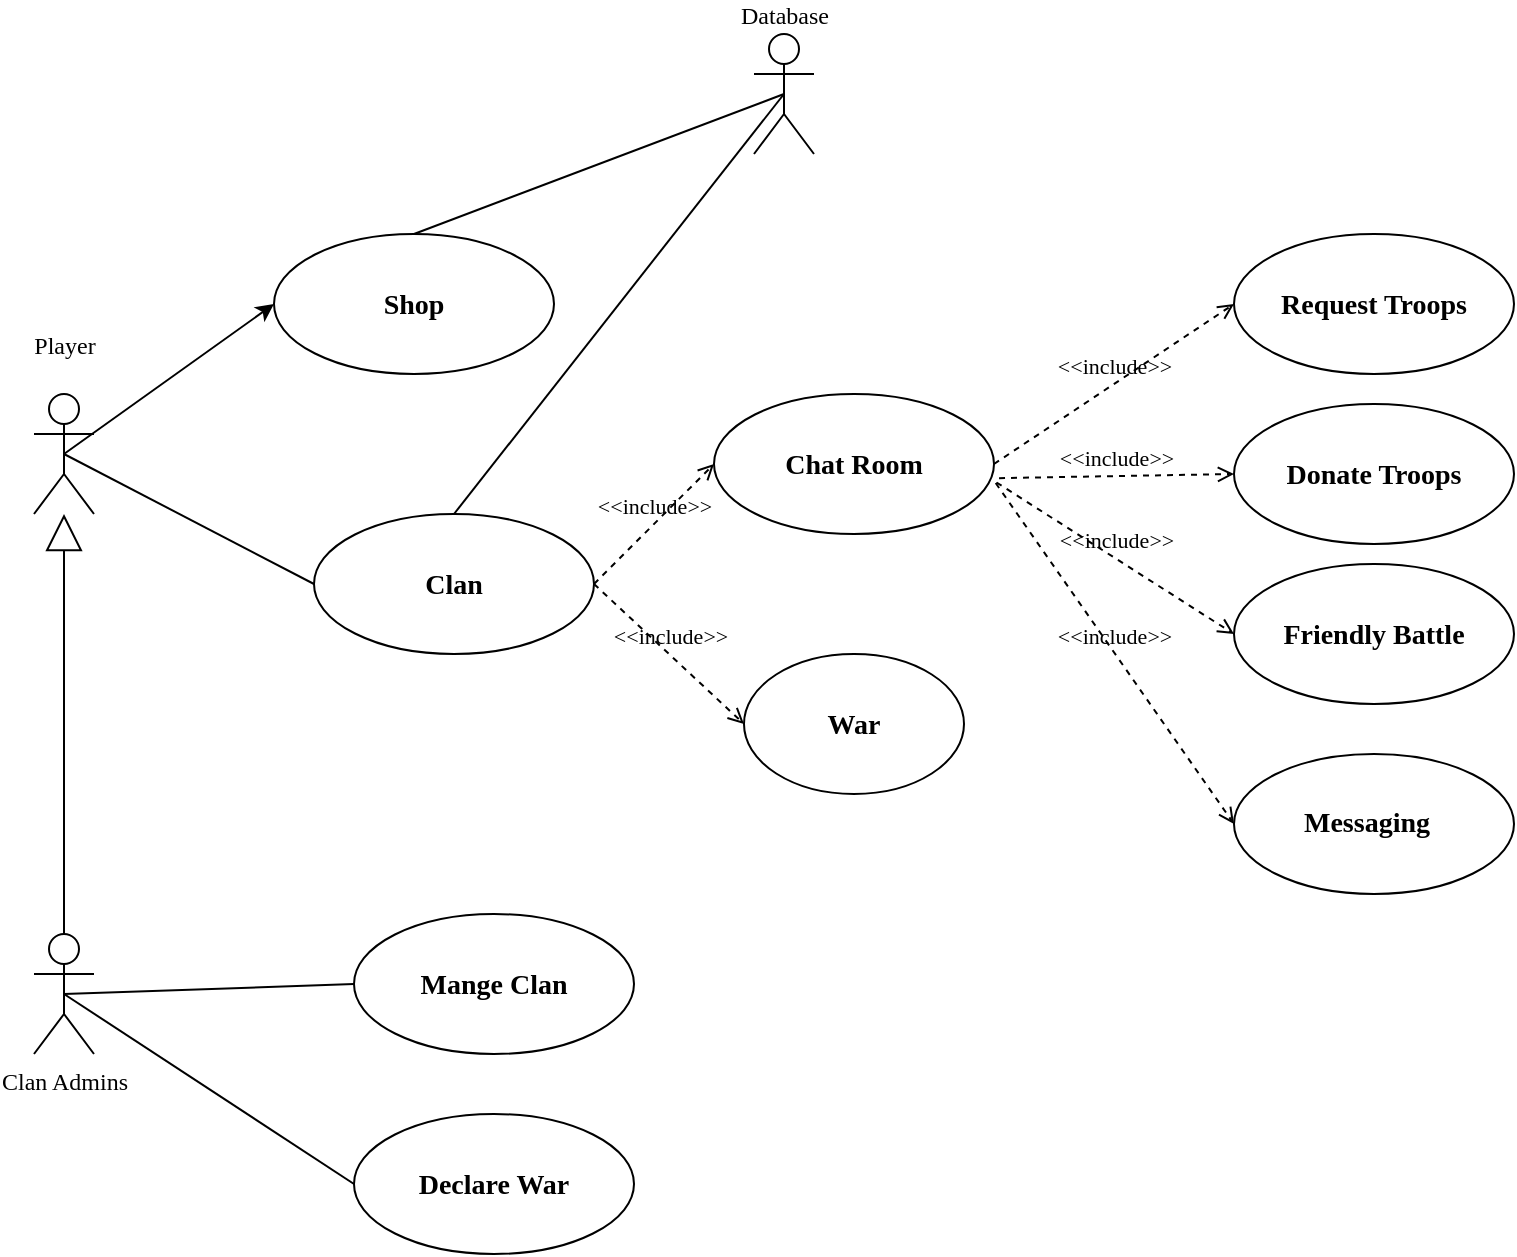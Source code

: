 <mxfile version="24.8.6" pages="4">
  <diagram name="Page-1" id="F_Yvgmzx5CMrhTC82k3f">
    <mxGraphModel dx="1035" dy="1813" grid="1" gridSize="10" guides="1" tooltips="1" connect="1" arrows="1" fold="1" page="1" pageScale="1" pageWidth="850" pageHeight="1100" math="0" shadow="0">
      <root>
        <mxCell id="0" />
        <mxCell id="1" parent="0" />
        <mxCell id="vVilO-bE4qT96696ZVer-2" style="rounded=0;orthogonalLoop=1;jettySize=auto;html=1;exitX=0.5;exitY=0.5;exitDx=0;exitDy=0;exitPerimeter=0;entryX=0;entryY=0.5;entryDx=0;entryDy=0;fontFamily=Verdana;fontColor=#000000;endArrow=none;endFill=0;" parent="1" source="vVilO-bE4qT96696ZVer-4" target="vVilO-bE4qT96696ZVer-11" edge="1">
          <mxGeometry relative="1" as="geometry" />
        </mxCell>
        <mxCell id="vVilO-bE4qT96696ZVer-3" style="rounded=0;orthogonalLoop=1;jettySize=auto;html=1;exitX=0.5;exitY=0.5;exitDx=0;exitDy=0;exitPerimeter=0;entryX=0;entryY=0.5;entryDx=0;entryDy=0;fontColor=#000000;" parent="1" source="vVilO-bE4qT96696ZVer-4" target="vVilO-bE4qT96696ZVer-23" edge="1">
          <mxGeometry relative="1" as="geometry" />
        </mxCell>
        <mxCell id="vVilO-bE4qT96696ZVer-4" value="Player&lt;div&gt;&lt;br&gt;&lt;/div&gt;" style="shape=umlActor;verticalLabelPosition=top;verticalAlign=bottom;html=1;outlineConnect=0;fontFamily=Verdana;fontColor=#000000;align=center;labelPosition=center;" parent="1" vertex="1">
          <mxGeometry x="50" y="-810" width="30" height="60" as="geometry" />
        </mxCell>
        <mxCell id="vVilO-bE4qT96696ZVer-5" style="rounded=0;orthogonalLoop=1;jettySize=auto;html=1;exitX=0.5;exitY=0.5;exitDx=0;exitDy=0;exitPerimeter=0;entryX=0;entryY=0.5;entryDx=0;entryDy=0;endArrow=none;endFill=0;fontColor=#000000;" parent="1" source="vVilO-bE4qT96696ZVer-7" target="vVilO-bE4qT96696ZVer-14" edge="1">
          <mxGeometry relative="1" as="geometry" />
        </mxCell>
        <mxCell id="vVilO-bE4qT96696ZVer-6" style="rounded=0;orthogonalLoop=1;jettySize=auto;html=1;exitX=0.5;exitY=0.5;exitDx=0;exitDy=0;exitPerimeter=0;entryX=0;entryY=0.5;entryDx=0;entryDy=0;endArrow=none;endFill=0;fontColor=#000000;" parent="1" source="vVilO-bE4qT96696ZVer-7" target="vVilO-bE4qT96696ZVer-25" edge="1">
          <mxGeometry relative="1" as="geometry">
            <mxPoint x="160" y="-398.122" as="targetPoint" />
          </mxGeometry>
        </mxCell>
        <mxCell id="vVilO-bE4qT96696ZVer-7" value="Clan Admins&lt;div&gt;&lt;br&gt;&lt;/div&gt;" style="shape=umlActor;verticalLabelPosition=bottom;verticalAlign=top;html=1;outlineConnect=0;fontFamily=Verdana;fontColor=#000000;" parent="1" vertex="1">
          <mxGeometry x="50" y="-540" width="30" height="60" as="geometry" />
        </mxCell>
        <mxCell id="vVilO-bE4qT96696ZVer-8" value="&lt;p style=&quot;margin: 0px 0px 0px 21px; text-indent: -21px; font-style: normal; font-variant: normal; font-stretch: normal; font-size: 14px; line-height: normal; font-size-adjust: none; font-kerning: auto; font-feature-settings: normal; font-optical-sizing: auto; font-variation-settings: normal;&quot;&gt;&lt;b&gt;Request Troops&lt;/b&gt;&lt;/p&gt;" style="ellipse;whiteSpace=wrap;html=1;fontFamily=Verdana;fontColor=#000000;" parent="1" vertex="1">
          <mxGeometry x="650" y="-890" width="140" height="70" as="geometry" />
        </mxCell>
        <mxCell id="vVilO-bE4qT96696ZVer-9" value="&lt;p style=&quot;margin: 0px 0px 0px 21px; text-indent: -21px; font-style: normal; font-variant: normal; font-stretch: normal; font-size: 14px; line-height: normal; font-size-adjust: none; font-kerning: auto; font-feature-settings: normal; font-optical-sizing: auto; font-variation-settings: normal;&quot;&gt;&lt;b&gt;Chat Room&lt;/b&gt;&lt;/p&gt;" style="ellipse;whiteSpace=wrap;html=1;fontFamily=Verdana;fontColor=#000000;" parent="1" vertex="1">
          <mxGeometry x="390" y="-810" width="140" height="70" as="geometry" />
        </mxCell>
        <mxCell id="vVilO-bE4qT96696ZVer-10" value="&lt;p style=&quot;margin: 0px 0px 0px 21px; text-indent: -21px; font-style: normal; font-variant: normal; font-stretch: normal; font-size: 14px; line-height: normal; font-size-adjust: none; font-kerning: auto; font-feature-settings: normal; font-optical-sizing: auto; font-variation-settings: normal;&quot;&gt;&lt;b&gt;Donate Troops&lt;/b&gt;&lt;/p&gt;" style="ellipse;whiteSpace=wrap;html=1;fontFamily=Verdana;fontColor=#000000;" parent="1" vertex="1">
          <mxGeometry x="650" y="-805" width="140" height="70" as="geometry" />
        </mxCell>
        <mxCell id="vVilO-bE4qT96696ZVer-11" value="&lt;p style=&quot;margin: 0px 0px 0px 21px; text-indent: -21px; font-style: normal; font-variant: normal; font-stretch: normal; font-size: 14px; line-height: normal; font-size-adjust: none; font-kerning: auto; font-feature-settings: normal; font-optical-sizing: auto; font-variation-settings: normal;&quot;&gt;&lt;b&gt;Clan&lt;/b&gt;&lt;/p&gt;" style="ellipse;whiteSpace=wrap;html=1;fontFamily=Verdana;fontColor=#000000;" parent="1" vertex="1">
          <mxGeometry x="190" y="-750" width="140" height="70" as="geometry" />
        </mxCell>
        <mxCell id="vVilO-bE4qT96696ZVer-12" value="&amp;lt;&amp;lt;include&amp;gt;&amp;gt;" style="html=1;verticalAlign=bottom;labelBackgroundColor=none;endArrow=open;endFill=0;dashed=1;rounded=0;entryX=0;entryY=0.5;entryDx=0;entryDy=0;exitX=1;exitY=0.5;exitDx=0;exitDy=0;fontFamily=Verdana;fontColor=#000000;" parent="1" source="vVilO-bE4qT96696ZVer-11" target="vVilO-bE4qT96696ZVer-9" edge="1">
          <mxGeometry width="160" relative="1" as="geometry">
            <mxPoint x="390" y="-710" as="sourcePoint" />
            <mxPoint x="550" y="-710" as="targetPoint" />
          </mxGeometry>
        </mxCell>
        <mxCell id="vVilO-bE4qT96696ZVer-13" value="&amp;lt;&amp;lt;include&amp;gt;&amp;gt;" style="html=1;verticalAlign=bottom;labelBackgroundColor=none;endArrow=open;endFill=0;dashed=1;rounded=0;entryX=0;entryY=0.5;entryDx=0;entryDy=0;exitX=1;exitY=0.5;exitDx=0;exitDy=0;fontFamily=Verdana;fontColor=#000000;" parent="1" source="vVilO-bE4qT96696ZVer-9" target="vVilO-bE4qT96696ZVer-8" edge="1">
          <mxGeometry width="160" relative="1" as="geometry">
            <mxPoint x="460" y="-635.5" as="sourcePoint" />
            <mxPoint x="650" y="-850" as="targetPoint" />
          </mxGeometry>
        </mxCell>
        <mxCell id="vVilO-bE4qT96696ZVer-14" value="&lt;p style=&quot;margin: 0px 0px 0px 21px; text-indent: -21px; font-style: normal; font-variant: normal; font-stretch: normal; font-size: 14px; line-height: normal; font-size-adjust: none; font-kerning: auto; font-feature-settings: normal; font-optical-sizing: auto; font-variation-settings: normal;&quot;&gt;&lt;b&gt;Mange Clan&lt;/b&gt;&lt;/p&gt;" style="ellipse;whiteSpace=wrap;html=1;fontFamily=Verdana;fontColor=#000000;" parent="1" vertex="1">
          <mxGeometry x="210" y="-550" width="140" height="70" as="geometry" />
        </mxCell>
        <mxCell id="vVilO-bE4qT96696ZVer-15" value="" style="endArrow=block;endSize=16;endFill=0;html=1;rounded=0;exitX=0.5;exitY=0;exitDx=0;exitDy=0;exitPerimeter=0;fontColor=#000000;" parent="1" source="vVilO-bE4qT96696ZVer-7" target="vVilO-bE4qT96696ZVer-4" edge="1">
          <mxGeometry width="160" relative="1" as="geometry">
            <mxPoint x="70" y="-630" as="sourcePoint" />
            <mxPoint x="210" y="-690" as="targetPoint" />
          </mxGeometry>
        </mxCell>
        <mxCell id="vVilO-bE4qT96696ZVer-16" value="&amp;lt;&amp;lt;include&amp;gt;&amp;gt;" style="html=1;verticalAlign=bottom;labelBackgroundColor=none;endArrow=open;endFill=0;dashed=1;rounded=0;exitX=1.018;exitY=0.601;exitDx=0;exitDy=0;fontFamily=Verdana;fontColor=#000000;exitPerimeter=0;entryX=0;entryY=0.5;entryDx=0;entryDy=0;" parent="1" source="vVilO-bE4qT96696ZVer-9" target="vVilO-bE4qT96696ZVer-10" edge="1">
          <mxGeometry width="160" relative="1" as="geometry">
            <mxPoint x="540" y="-695" as="sourcePoint" />
            <mxPoint x="610" y="-675" as="targetPoint" />
          </mxGeometry>
        </mxCell>
        <mxCell id="vVilO-bE4qT96696ZVer-17" value="&lt;p style=&quot;margin: 0px 0px 0px 21px; text-indent: -21px; font-style: normal; font-variant: normal; font-stretch: normal; font-size: 14px; line-height: normal; font-size-adjust: none; font-kerning: auto; font-feature-settings: normal; font-optical-sizing: auto; font-variation-settings: normal;&quot;&gt;&lt;b&gt;Friendly Battle&lt;/b&gt;&lt;/p&gt;" style="ellipse;whiteSpace=wrap;html=1;fontFamily=Verdana;fontColor=#000000;" parent="1" vertex="1">
          <mxGeometry x="650" y="-725" width="140" height="70" as="geometry" />
        </mxCell>
        <mxCell id="vVilO-bE4qT96696ZVer-18" style="rounded=0;orthogonalLoop=1;jettySize=auto;html=1;exitX=0.5;exitY=0.5;exitDx=0;exitDy=0;exitPerimeter=0;entryX=0.5;entryY=0;entryDx=0;entryDy=0;endArrow=none;endFill=0;fontColor=#000000;" parent="1" source="vVilO-bE4qT96696ZVer-19" target="vVilO-bE4qT96696ZVer-11" edge="1">
          <mxGeometry relative="1" as="geometry" />
        </mxCell>
        <mxCell id="vVilO-bE4qT96696ZVer-19" value="&lt;div&gt;Database&lt;/div&gt;" style="shape=umlActor;verticalLabelPosition=top;verticalAlign=bottom;html=1;outlineConnect=0;fontFamily=Verdana;fontColor=#000000;labelPosition=center;align=center;" parent="1" vertex="1">
          <mxGeometry x="410" y="-990" width="30" height="60" as="geometry" />
        </mxCell>
        <mxCell id="vVilO-bE4qT96696ZVer-20" value="&lt;p style=&quot;margin: 0px 0px 0px 21px; text-indent: -21px; font-variant-numeric: normal; font-variant-east-asian: normal; font-variant-alternates: normal; font-variant-position: normal; font-stretch: normal; line-height: normal; font-size-adjust: none; font-kerning: auto; font-feature-settings: normal; font-optical-sizing: auto; font-variation-settings: normal;&quot;&gt;&lt;span style=&quot;font-size: 14px;&quot;&gt;&lt;b&gt;War&lt;/b&gt;&lt;/span&gt;&lt;/p&gt;" style="ellipse;whiteSpace=wrap;html=1;fontFamily=Verdana;fontColor=#000000;" parent="1" vertex="1">
          <mxGeometry x="405" y="-680" width="110" height="70" as="geometry" />
        </mxCell>
        <mxCell id="vVilO-bE4qT96696ZVer-21" value="&amp;lt;&amp;lt;include&amp;gt;&amp;gt;" style="html=1;verticalAlign=bottom;labelBackgroundColor=none;endArrow=open;endFill=0;dashed=1;rounded=0;exitX=1.009;exitY=0.632;exitDx=0;exitDy=0;fontFamily=Verdana;fontColor=#000000;exitPerimeter=0;entryX=0;entryY=0.5;entryDx=0;entryDy=0;" parent="1" source="vVilO-bE4qT96696ZVer-9" target="vVilO-bE4qT96696ZVer-17" edge="1">
          <mxGeometry width="160" relative="1" as="geometry">
            <mxPoint x="543" y="-758" as="sourcePoint" />
            <mxPoint x="640" y="-790" as="targetPoint" />
          </mxGeometry>
        </mxCell>
        <mxCell id="vVilO-bE4qT96696ZVer-22" value="&amp;lt;&amp;lt;include&amp;gt;&amp;gt;" style="html=1;verticalAlign=bottom;labelBackgroundColor=none;endArrow=open;endFill=0;dashed=1;rounded=0;entryX=0;entryY=0.5;entryDx=0;entryDy=0;fontFamily=Verdana;fontColor=#000000;exitX=1;exitY=0.5;exitDx=0;exitDy=0;" parent="1" source="vVilO-bE4qT96696ZVer-11" target="vVilO-bE4qT96696ZVer-20" edge="1">
          <mxGeometry width="160" relative="1" as="geometry">
            <mxPoint x="320" y="-750" as="sourcePoint" />
            <mxPoint x="410" y="-860" as="targetPoint" />
          </mxGeometry>
        </mxCell>
        <mxCell id="vVilO-bE4qT96696ZVer-23" value="&lt;p style=&quot;margin: 0px 0px 0px 21px; text-indent: -21px; font-style: normal; font-variant: normal; font-stretch: normal; font-size: 14px; line-height: normal; font-size-adjust: none; font-kerning: auto; font-feature-settings: normal; font-optical-sizing: auto; font-variation-settings: normal;&quot;&gt;&lt;b&gt;Shop&lt;/b&gt;&lt;/p&gt;" style="ellipse;whiteSpace=wrap;html=1;fontFamily=Verdana;fontColor=#000000;" parent="1" vertex="1">
          <mxGeometry x="170" y="-890" width="140" height="70" as="geometry" />
        </mxCell>
        <mxCell id="vVilO-bE4qT96696ZVer-24" style="rounded=0;orthogonalLoop=1;jettySize=auto;html=1;exitX=0.5;exitY=0;exitDx=0;exitDy=0;entryX=0.5;entryY=0.5;entryDx=0;entryDy=0;entryPerimeter=0;endArrow=none;endFill=0;fontColor=#000000;" parent="1" source="vVilO-bE4qT96696ZVer-23" target="vVilO-bE4qT96696ZVer-19" edge="1">
          <mxGeometry relative="1" as="geometry" />
        </mxCell>
        <mxCell id="vVilO-bE4qT96696ZVer-25" value="&lt;p style=&quot;margin: 0px 0px 0px 21px; text-indent: -21px; font-style: normal; font-variant: normal; font-stretch: normal; font-size: 14px; line-height: normal; font-size-adjust: none; font-kerning: auto; font-feature-settings: normal; font-optical-sizing: auto; font-variation-settings: normal;&quot;&gt;&lt;b&gt;Declare War&lt;/b&gt;&lt;br&gt;&lt;/p&gt;" style="ellipse;whiteSpace=wrap;html=1;fontFamily=Verdana;fontColor=#000000;" parent="1" vertex="1">
          <mxGeometry x="210" y="-450" width="140" height="70" as="geometry" />
        </mxCell>
        <mxCell id="FmMQbdZj-4qlV9mL22ek-2" value="&lt;div style=&quot;text-indent: -21px;&quot;&gt;&lt;font face=&quot;Verdana&quot;&gt;&lt;span style=&quot;font-size: 14px;&quot;&gt;&lt;b&gt;&amp;nbsp; &amp;nbsp; Messaging&lt;/b&gt;&lt;/span&gt;&lt;/font&gt;&lt;/div&gt;" style="ellipse;whiteSpace=wrap;html=1;align=center;" vertex="1" parent="1">
          <mxGeometry x="650" y="-630" width="140" height="70" as="geometry" />
        </mxCell>
        <mxCell id="FmMQbdZj-4qlV9mL22ek-3" value="&amp;lt;&amp;lt;include&amp;gt;&amp;gt;" style="html=1;verticalAlign=bottom;labelBackgroundColor=none;endArrow=open;endFill=0;dashed=1;rounded=0;exitX=1.006;exitY=0.636;exitDx=0;exitDy=0;fontFamily=Verdana;fontColor=#000000;exitPerimeter=0;entryX=0;entryY=0.5;entryDx=0;entryDy=0;" edge="1" parent="1" source="vVilO-bE4qT96696ZVer-9" target="FmMQbdZj-4qlV9mL22ek-2">
          <mxGeometry width="160" relative="1" as="geometry">
            <mxPoint x="515" y="-720" as="sourcePoint" />
            <mxPoint x="634" y="-644" as="targetPoint" />
          </mxGeometry>
        </mxCell>
      </root>
    </mxGraphModel>
  </diagram>
  <diagram id="yYa8GlQ_lv4jHxftiw7c" name="Page-2">
    <mxGraphModel dx="1242" dy="2005" grid="1" gridSize="10" guides="1" tooltips="1" connect="1" arrows="1" fold="1" page="1" pageScale="1" pageWidth="850" pageHeight="1100" math="0" shadow="0">
      <root>
        <mxCell id="0" />
        <mxCell id="1" parent="0" />
        <mxCell id="TzXtD2yy7uCid46pZ_5L-1" value="Player&lt;div&gt;&lt;br&gt;&lt;/div&gt;" style="shape=umlActor;verticalLabelPosition=top;verticalAlign=bottom;html=1;outlineConnect=0;fontFamily=Verdana;fontColor=#000000;align=center;labelPosition=center;" parent="1" vertex="1">
          <mxGeometry x="50" y="-810" width="30" height="60" as="geometry" />
        </mxCell>
        <mxCell id="TzXtD2yy7uCid46pZ_5L-2" value="Clan Admins&lt;div&gt;&lt;br&gt;&lt;/div&gt;" style="shape=umlActor;verticalLabelPosition=bottom;verticalAlign=top;html=1;outlineConnect=0;fontFamily=Verdana;fontColor=#000000;" parent="1" vertex="1">
          <mxGeometry x="50" y="-540" width="30" height="60" as="geometry" />
        </mxCell>
        <mxCell id="TzXtD2yy7uCid46pZ_5L-3" value="" style="endArrow=block;endSize=16;endFill=0;html=1;rounded=0;exitX=0.5;exitY=0;exitDx=0;exitDy=0;exitPerimeter=0;fontColor=#000000;" parent="1" source="TzXtD2yy7uCid46pZ_5L-2" target="TzXtD2yy7uCid46pZ_5L-1" edge="1">
          <mxGeometry width="160" relative="1" as="geometry">
            <mxPoint x="70" y="-630" as="sourcePoint" />
            <mxPoint x="210" y="-690" as="targetPoint" />
          </mxGeometry>
        </mxCell>
        <mxCell id="b00rRTXLvXat3ZMnPBvv-1" style="rounded=0;orthogonalLoop=1;jettySize=auto;html=1;exitX=0.5;exitY=0.5;exitDx=0;exitDy=0;exitPerimeter=0;entryX=0;entryY=0.5;entryDx=0;entryDy=0;endArrow=none;endFill=0;" parent="1" source="H6w9JN00VTNh25Fgn8am-1" target="Y9TT-bLVbpre5m3tWu_5-3" edge="1">
          <mxGeometry relative="1" as="geometry" />
        </mxCell>
        <mxCell id="7UyZ_y0xGmnawDwJEAwz-2" style="rounded=0;orthogonalLoop=1;jettySize=auto;html=1;exitX=0.5;exitY=0.5;exitDx=0;exitDy=0;exitPerimeter=0;entryX=0;entryY=0.5;entryDx=0;entryDy=0;endArrow=none;endFill=0;" parent="1" source="H6w9JN00VTNh25Fgn8am-1" target="7UyZ_y0xGmnawDwJEAwz-1" edge="1">
          <mxGeometry relative="1" as="geometry" />
        </mxCell>
        <mxCell id="_ATYGtqFEuu8Fpfr5ler-2" style="rounded=0;orthogonalLoop=1;jettySize=auto;html=1;exitX=0;exitY=0.5;exitDx=0;exitDy=0;entryX=0.5;entryY=0.5;entryDx=0;entryDy=0;entryPerimeter=0;" parent="1" source="_ATYGtqFEuu8Fpfr5ler-1" target="H6w9JN00VTNh25Fgn8am-1" edge="1">
          <mxGeometry relative="1" as="geometry" />
        </mxCell>
        <mxCell id="H6w9JN00VTNh25Fgn8am-1" value="Player&lt;div&gt;&lt;br&gt;&lt;/div&gt;" style="shape=umlActor;verticalLabelPosition=top;verticalAlign=bottom;html=1;outlineConnect=0;fontFamily=Verdana;fontColor=#000000;align=center;labelPosition=center;" parent="1" vertex="1">
          <mxGeometry x="50" y="-810" width="30" height="60" as="geometry" />
        </mxCell>
        <mxCell id="H6w9JN00VTNh25Fgn8am-2" style="rounded=0;orthogonalLoop=1;jettySize=auto;html=1;exitX=0.5;exitY=0.5;exitDx=0;exitDy=0;exitPerimeter=0;entryX=0;entryY=0.5;entryDx=0;entryDy=0;endArrow=none;endFill=0;fontColor=#000000;" parent="1" source="H6w9JN00VTNh25Fgn8am-4" target="H6w9JN00VTNh25Fgn8am-5" edge="1">
          <mxGeometry relative="1" as="geometry" />
        </mxCell>
        <mxCell id="dxEj6MFzLTTPyFU8vBda-1" style="edgeStyle=none;curved=1;rounded=0;orthogonalLoop=1;jettySize=auto;html=1;exitX=0.5;exitY=0.5;exitDx=0;exitDy=0;exitPerimeter=0;entryX=0;entryY=0.5;entryDx=0;entryDy=0;fontSize=12;startSize=8;endSize=8;" edge="1" parent="1" source="H6w9JN00VTNh25Fgn8am-4" target="_ATYGtqFEuu8Fpfr5ler-1">
          <mxGeometry relative="1" as="geometry" />
        </mxCell>
        <mxCell id="H6w9JN00VTNh25Fgn8am-4" value="Clan Admins&lt;div&gt;&lt;br&gt;&lt;/div&gt;" style="shape=umlActor;verticalLabelPosition=bottom;verticalAlign=top;html=1;outlineConnect=0;fontFamily=Verdana;fontColor=#000000;" parent="1" vertex="1">
          <mxGeometry x="50" y="-540" width="30" height="60" as="geometry" />
        </mxCell>
        <mxCell id="H6w9JN00VTNh25Fgn8am-5" value="&lt;p style=&quot;margin: 0px 0px 0px 21px; text-indent: -21px; font-style: normal; font-variant: normal; font-stretch: normal; font-size: 14px; line-height: normal; font-size-adjust: none; font-kerning: auto; font-feature-settings: normal; font-optical-sizing: auto; font-variation-settings: normal;&quot;&gt;&lt;b&gt;Mange Clan&lt;/b&gt;&lt;/p&gt;&lt;p style=&quot;margin: 0px 0px 0px 21px; text-indent: -21px; font-style: normal; font-variant: normal; font-stretch: normal; font-size: 14px; line-height: normal; font-size-adjust: none; font-kerning: auto; font-feature-settings: normal; font-optical-sizing: auto; font-variation-settings: normal;&quot;&gt;&lt;b&gt;----------------&lt;/b&gt;&lt;/p&gt;&lt;p style=&quot;margin: 0px 0px 0px 21px; text-indent: -21px; font-style: normal; font-variant: normal; font-stretch: normal; font-size: 14px; line-height: normal; font-size-adjust: none; font-kerning: auto; font-feature-settings: normal; font-optical-sizing: auto; font-variation-settings: normal;&quot;&gt;&lt;b&gt;&lt;br&gt;&lt;/b&gt;&lt;/p&gt;" style="ellipse;whiteSpace=wrap;html=1;fontFamily=Verdana;fontColor=#000000;" parent="1" vertex="1">
          <mxGeometry x="170" y="-500" width="140" height="110" as="geometry" />
        </mxCell>
        <mxCell id="H6w9JN00VTNh25Fgn8am-6" value="" style="endArrow=block;endSize=16;endFill=0;html=1;rounded=0;exitX=0.5;exitY=0;exitDx=0;exitDy=0;exitPerimeter=0;fontColor=#000000;" parent="1" source="H6w9JN00VTNh25Fgn8am-4" target="H6w9JN00VTNh25Fgn8am-1" edge="1">
          <mxGeometry width="160" relative="1" as="geometry">
            <mxPoint x="70" y="-630" as="sourcePoint" />
            <mxPoint x="210" y="-690" as="targetPoint" />
          </mxGeometry>
        </mxCell>
        <mxCell id="Y9TT-bLVbpre5m3tWu_5-2" value="&lt;div&gt;Database&lt;/div&gt;" style="shape=umlActor;verticalLabelPosition=top;verticalAlign=bottom;html=1;outlineConnect=0;fontFamily=Verdana;fontColor=#000000;labelPosition=center;align=center;" parent="1" vertex="1">
          <mxGeometry x="660" y="-860" width="30" height="60" as="geometry" />
        </mxCell>
        <mxCell id="Y9TT-bLVbpre5m3tWu_5-3" value="&lt;p style=&quot;margin: 0px 0px 0px 21px; text-indent: -21px; font-style: normal; font-variant: normal; font-stretch: normal; font-size: 14px; line-height: normal; font-size-adjust: none; font-kerning: auto; font-feature-settings: normal; font-optical-sizing: auto; font-variation-settings: normal;&quot;&gt;&lt;b&gt;Shop&lt;/b&gt;&lt;/p&gt;" style="ellipse;whiteSpace=wrap;html=1;fontFamily=Verdana;fontColor=#000000;" parent="1" vertex="1">
          <mxGeometry x="170" y="-950" width="140" height="70" as="geometry" />
        </mxCell>
        <mxCell id="Y9TT-bLVbpre5m3tWu_5-4" style="rounded=0;orthogonalLoop=1;jettySize=auto;html=1;exitX=1;exitY=0.5;exitDx=0;exitDy=0;entryX=0.5;entryY=0.5;entryDx=0;entryDy=0;entryPerimeter=0;endArrow=none;endFill=0;fontColor=#000000;" parent="1" source="Y9TT-bLVbpre5m3tWu_5-3" target="Y9TT-bLVbpre5m3tWu_5-2" edge="1">
          <mxGeometry relative="1" as="geometry" />
        </mxCell>
        <mxCell id="UunZmqjJ6yBRfW_tSE8K-1" style="rounded=0;orthogonalLoop=1;jettySize=auto;html=1;exitX=0.5;exitY=0.5;exitDx=0;exitDy=0;exitPerimeter=0;entryX=0;entryY=0.5;entryDx=0;entryDy=0;fontFamily=Verdana;fontColor=#000000;endArrow=none;endFill=0;" parent="1" target="UunZmqjJ6yBRfW_tSE8K-2" edge="1">
          <mxGeometry relative="1" as="geometry">
            <mxPoint x="65" y="-780" as="sourcePoint" />
          </mxGeometry>
        </mxCell>
        <mxCell id="UunZmqjJ6yBRfW_tSE8K-2" value="&lt;div style=&quot;text-indent: -21px;&quot;&gt;&lt;span style=&quot;font-size: 14px;&quot;&gt;&lt;b&gt;&amp;nbsp; &amp;nbsp; &amp;nbsp; Join Clan&lt;/b&gt;&lt;/span&gt;&lt;/div&gt;" style="ellipse;whiteSpace=wrap;html=1;fontFamily=Verdana;fontColor=#000000;" parent="1" vertex="1">
          <mxGeometry x="170" y="-850" width="140" height="70" as="geometry" />
        </mxCell>
        <mxCell id="7UyZ_y0xGmnawDwJEAwz-1" value="&lt;p style=&quot;margin: 0px 0px 0px 21px; text-indent: -21px; font-style: normal; font-variant: normal; font-stretch: normal; font-size: 14px; line-height: normal; font-size-adjust: none; font-kerning: auto; font-feature-settings: normal; font-optical-sizing: auto; font-variation-settings: normal;&quot;&gt;&lt;b&gt;Chatting&lt;/b&gt;&lt;/p&gt;&lt;p style=&quot;margin: 0px 0px 0px 21px; text-indent: -21px; font-style: normal; font-variant: normal; font-stretch: normal; font-size: 14px; line-height: normal; font-size-adjust: none; font-kerning: auto; font-feature-settings: normal; font-optical-sizing: auto; font-variation-settings: normal;&quot;&gt;&lt;b&gt;-------------&lt;/b&gt;&lt;/p&gt;&lt;p style=&quot;margin: 0px 0px 0px 21px; text-indent: -21px; font-style: normal; font-variant-ligatures: normal; font-variant-caps: normal; font-variant-alternates: normal; font-variant-numeric: normal; font-variant-east-asian: normal; font-variant-position: normal; font-variant-emoji: normal; font-stretch: normal; line-height: normal; font-size-adjust: none; font-kerning: auto; font-feature-settings: normal; font-optical-sizing: auto; font-variation-settings: normal; font-size: 10px;&quot;&gt;&lt;b&gt;Messaging&lt;/b&gt;&lt;/p&gt;&lt;p style=&quot;margin: 0px 0px 0px 21px; text-indent: -21px; font-style: normal; font-variant-ligatures: normal; font-variant-caps: normal; font-variant-alternates: normal; font-variant-numeric: normal; font-variant-east-asian: normal; font-variant-position: normal; font-variant-emoji: normal; font-stretch: normal; line-height: normal; font-size-adjust: none; font-kerning: auto; font-feature-settings: normal; font-optical-sizing: auto; font-variation-settings: normal; font-size: 10px;&quot;&gt;&lt;b&gt;Request / Donate&lt;/b&gt;&lt;/p&gt;&lt;p style=&quot;margin: 0px 0px 0px 21px; text-indent: -21px; font-variant-ligatures: normal; font-variant-alternates: normal; font-variant-numeric: normal; font-variant-east-asian: normal; font-variant-position: normal; font-stretch: normal; line-height: normal; font-size-adjust: none; font-kerning: auto; font-feature-settings: normal; font-optical-sizing: auto; font-variation-settings: normal;&quot;&gt;&lt;b style=&quot;font-size: 10px; font-style: normal; font-variant-caps: normal;&quot;&gt;Friendly&amp;nbsp;&lt;/b&gt;&lt;font size=&quot;1&quot;&gt;&lt;b&gt;battle&lt;/b&gt;&lt;/font&gt;&lt;/p&gt;" style="ellipse;whiteSpace=wrap;html=1;fontFamily=Verdana;fontColor=#000000;" parent="1" vertex="1">
          <mxGeometry x="170" y="-760" width="140" height="110" as="geometry" />
        </mxCell>
        <mxCell id="_ATYGtqFEuu8Fpfr5ler-1" value="&lt;p style=&quot;margin: 0px 0px 0px 21px; text-indent: -21px; font-variant-numeric: normal; font-variant-east-asian: normal; font-variant-alternates: normal; font-variant-position: normal; font-stretch: normal; line-height: normal; font-size-adjust: none; font-kerning: auto; font-feature-settings: normal; font-optical-sizing: auto; font-variation-settings: normal;&quot;&gt;&lt;span style=&quot;font-size: 14px;&quot;&gt;&lt;b&gt;&amp;nbsp;War&lt;/b&gt;&lt;/span&gt;&lt;/p&gt;&lt;p style=&quot;margin: 0px 0px 0px 21px; text-indent: -21px; font-variant-numeric: normal; font-variant-east-asian: normal; font-variant-alternates: normal; font-variant-position: normal; font-stretch: normal; line-height: normal; font-size-adjust: none; font-kerning: auto; font-feature-settings: normal; font-optical-sizing: auto; font-variation-settings: normal;&quot;&gt;&lt;span style=&quot;font-size: 14px;&quot;&gt;&lt;b&gt;-------------&lt;/b&gt;&lt;/span&gt;&lt;/p&gt;&lt;p style=&quot;margin: 0px 0px 0px 21px; text-indent: -21px; font-variant-numeric: normal; font-variant-east-asian: normal; font-variant-alternates: normal; font-variant-position: normal; font-stretch: normal; line-height: normal; font-size-adjust: none; font-kerning: auto; font-feature-settings: normal; font-optical-sizing: auto; font-variation-settings: normal; font-size: 10px;&quot;&gt;start , attending,&lt;/p&gt;&lt;p style=&quot;margin: 0px 0px 0px 21px; text-indent: -21px; font-variant-numeric: normal; font-variant-east-asian: normal; font-variant-alternates: normal; font-variant-position: normal; font-stretch: normal; line-height: normal; font-size-adjust: none; font-kerning: auto; font-feature-settings: normal; font-optical-sizing: auto; font-variation-settings: normal; font-size: 10px;&quot;&gt;ending&lt;/p&gt;" style="ellipse;whiteSpace=wrap;html=1;fontFamily=Verdana;fontColor=#000000;" parent="1" vertex="1">
          <mxGeometry x="185" y="-630" width="110" height="100" as="geometry" />
        </mxCell>
        <mxCell id="GVBWUSe9KcjTtZp_Sv3P-2" style="rounded=0;orthogonalLoop=1;jettySize=auto;html=1;exitX=1;exitY=0.5;exitDx=0;exitDy=0;entryX=0.5;entryY=0.5;entryDx=0;entryDy=0;entryPerimeter=0;endArrow=none;endFill=0;" parent="1" source="UunZmqjJ6yBRfW_tSE8K-2" target="Y9TT-bLVbpre5m3tWu_5-2" edge="1">
          <mxGeometry relative="1" as="geometry" />
        </mxCell>
        <mxCell id="GVBWUSe9KcjTtZp_Sv3P-3" style="rounded=0;orthogonalLoop=1;jettySize=auto;html=1;exitX=1;exitY=0.5;exitDx=0;exitDy=0;entryX=0.5;entryY=0.5;entryDx=0;entryDy=0;entryPerimeter=0;endArrow=none;endFill=0;" parent="1" source="7UyZ_y0xGmnawDwJEAwz-1" target="Y9TT-bLVbpre5m3tWu_5-2" edge="1">
          <mxGeometry relative="1" as="geometry" />
        </mxCell>
        <mxCell id="GVBWUSe9KcjTtZp_Sv3P-4" style="rounded=0;orthogonalLoop=1;jettySize=auto;html=1;exitX=1;exitY=0.5;exitDx=0;exitDy=0;entryX=0.5;entryY=0.5;entryDx=0;entryDy=0;entryPerimeter=0;endArrow=none;endFill=0;" parent="1" source="_ATYGtqFEuu8Fpfr5ler-1" target="Y9TT-bLVbpre5m3tWu_5-2" edge="1">
          <mxGeometry relative="1" as="geometry" />
        </mxCell>
        <mxCell id="GVBWUSe9KcjTtZp_Sv3P-6" style="rounded=0;orthogonalLoop=1;jettySize=auto;html=1;exitX=1;exitY=0.5;exitDx=0;exitDy=0;entryX=0.5;entryY=0.5;entryDx=0;entryDy=0;entryPerimeter=0;endArrow=none;endFill=0;" parent="1" source="H6w9JN00VTNh25Fgn8am-5" target="Y9TT-bLVbpre5m3tWu_5-2" edge="1">
          <mxGeometry relative="1" as="geometry" />
        </mxCell>
      </root>
    </mxGraphModel>
  </diagram>
  <diagram id="6LSb2bSltY3nTUONb6Cj" name="Page-3">
    <mxGraphModel dx="1480" dy="1187" grid="0" gridSize="10" guides="1" tooltips="1" connect="1" arrows="1" fold="1" page="0" pageScale="1" pageWidth="850" pageHeight="1100" math="0" shadow="0">
      <root>
        <mxCell id="0" />
        <mxCell id="1" parent="0" />
        <mxCell id="flUz1PLu1tL51Thov7q1-26" style="edgeStyle=none;curved=1;rounded=0;orthogonalLoop=1;jettySize=auto;html=1;exitX=0.5;exitY=0.5;exitDx=0;exitDy=0;exitPerimeter=0;entryX=0;entryY=0.5;entryDx=0;entryDy=0;fontSize=12;startSize=8;endSize=8;endArrow=none;endFill=0;" edge="1" parent="1" source="nhDJHWhZvZIBSGXb-P9E-1" target="flUz1PLu1tL51Thov7q1-24">
          <mxGeometry relative="1" as="geometry" />
        </mxCell>
        <mxCell id="nhDJHWhZvZIBSGXb-P9E-1" value="کاربر" style="shape=umlActor;verticalLabelPosition=bottom;verticalAlign=top;html=1;" vertex="1" parent="1">
          <mxGeometry x="-175" y="126" width="30" height="60" as="geometry" />
        </mxCell>
        <mxCell id="Hzylit8MtmqjoGNfvD7V-4" value="&lt;div&gt;&lt;span style=&quot;font-size: 14px;&quot;&gt;خرید کردن&lt;/span&gt;&lt;br&gt;&lt;/div&gt;&lt;div style=&quot;font-size: 10px;&quot;&gt;&lt;span style=&quot;&quot;&gt;----------------------------&lt;/span&gt;&lt;/div&gt;&lt;div&gt;&lt;font style=&quot;font-size: 12px;&quot;&gt;خرید کردن منابع ، ساختمان ها&lt;/font&gt;&amp;nbsp;و اشتراک&lt;/div&gt;&lt;div style=&quot;&quot;&gt;خرید دلاری&lt;/div&gt;" style="ellipse;whiteSpace=wrap;html=1;" vertex="1" parent="1">
          <mxGeometry x="145" y="-153" width="200" height="104" as="geometry" />
        </mxCell>
        <mxCell id="RfH9sc_HeRx0CsQY-vBq-10" style="edgeStyle=none;curved=1;rounded=0;orthogonalLoop=1;jettySize=auto;html=1;exitX=0;exitY=0.5;exitDx=0;exitDy=0;fontSize=12;entryX=0.5;entryY=0.5;entryDx=0;entryDy=0;entryPerimeter=0;endArrow=none;endFill=0;" edge="1" parent="1" source="RfH9sc_HeRx0CsQY-vBq-2" target="nhDJHWhZvZIBSGXb-P9E-1">
          <mxGeometry relative="1" as="geometry">
            <mxPoint x="98.826" y="12.13" as="targetPoint" />
          </mxGeometry>
        </mxCell>
        <mxCell id="RfH9sc_HeRx0CsQY-vBq-2" value="&lt;div&gt;&lt;span style=&quot;font-size: 14px;&quot;&gt;چت کردن&lt;/span&gt;&lt;br&gt;&lt;/div&gt;&lt;div style=&quot;font-size: 10px;&quot;&gt;&lt;span style=&quot;&quot;&gt;------------------------------&lt;/span&gt;&lt;/div&gt;&lt;div style=&quot;&quot;&gt;پیام گزاشتن / درخواست نیرو&lt;/div&gt;&lt;div style=&quot;&quot;&gt;اهدا کردن نیرو /&amp;nbsp;&lt;/div&gt;&lt;div style=&quot;&quot;&gt;به اشتراک گذاشتن حمله یا دفاع /&lt;/div&gt;&lt;div style=&quot;&quot;&gt;&lt;br&gt;&lt;/div&gt;" style="ellipse;whiteSpace=wrap;html=1;" vertex="1" parent="1">
          <mxGeometry x="145" y="9" width="200" height="110" as="geometry" />
        </mxCell>
        <mxCell id="RfH9sc_HeRx0CsQY-vBq-9" value="دیتابیس" style="shape=umlActor;verticalLabelPosition=bottom;verticalAlign=top;html=1;" vertex="1" parent="1">
          <mxGeometry x="619" y="126" width="30" height="60" as="geometry" />
        </mxCell>
        <mxCell id="RfH9sc_HeRx0CsQY-vBq-11" style="edgeStyle=none;curved=1;rounded=0;orthogonalLoop=1;jettySize=auto;html=1;exitX=0;exitY=0.5;exitDx=0;exitDy=0;entryX=0.5;entryY=0.5;entryDx=0;entryDy=0;entryPerimeter=0;fontSize=12;startSize=8;endSize=8;endArrow=none;endFill=0;" edge="1" parent="1" source="Hzylit8MtmqjoGNfvD7V-4" target="nhDJHWhZvZIBSGXb-P9E-1">
          <mxGeometry relative="1" as="geometry" />
        </mxCell>
        <mxCell id="flUz1PLu1tL51Thov7q1-1" value="&lt;font style=&quot;font-size: 14px;&quot;&gt;clan مدیریت&lt;/font&gt;&lt;div style=&quot;font-size: 10px;&quot;&gt;&lt;font style=&quot;font-size: 10px;&quot;&gt;--------------------------------&lt;/font&gt;&lt;/div&gt;&lt;div style=&quot;&quot;&gt;عضو شدن / بیرون رفتن / ارتقا دادن&lt;/div&gt;&lt;div style=&quot;&quot;&gt;بیرون انداختن /عوض کردن تنظیمات&lt;/div&gt;&lt;div style=&quot;&quot;&gt;مشاهده وضعيت / پذیرفتن عضو&lt;/div&gt;&lt;div style=&quot;&quot;&gt;/ ساختن&amp;nbsp;&lt;/div&gt;" style="ellipse;whiteSpace=wrap;html=1;" vertex="1" parent="1">
          <mxGeometry x="145" y="339" width="200" height="140" as="geometry" />
        </mxCell>
        <mxCell id="flUz1PLu1tL51Thov7q1-2" style="edgeStyle=none;curved=1;rounded=0;orthogonalLoop=1;jettySize=auto;html=1;exitX=0;exitY=0.5;exitDx=0;exitDy=0;entryX=0.5;entryY=0.5;entryDx=0;entryDy=0;entryPerimeter=0;fontSize=12;startSize=8;endSize=8;endArrow=none;endFill=0;" edge="1" parent="1" source="flUz1PLu1tL51Thov7q1-1" target="nhDJHWhZvZIBSGXb-P9E-1">
          <mxGeometry relative="1" as="geometry" />
        </mxCell>
        <mxCell id="flUz1PLu1tL51Thov7q1-6" style="edgeStyle=none;curved=1;rounded=0;orthogonalLoop=1;jettySize=auto;html=1;exitX=1;exitY=0.5;exitDx=0;exitDy=0;entryX=0.5;entryY=0.5;entryDx=0;entryDy=0;entryPerimeter=0;fontSize=12;startSize=8;endSize=8;endArrow=none;endFill=0;" edge="1" parent="1" source="RfH9sc_HeRx0CsQY-vBq-2" target="RfH9sc_HeRx0CsQY-vBq-9">
          <mxGeometry relative="1" as="geometry" />
        </mxCell>
        <mxCell id="flUz1PLu1tL51Thov7q1-7" style="edgeStyle=none;curved=1;rounded=0;orthogonalLoop=1;jettySize=auto;html=1;exitX=1;exitY=0.5;exitDx=0;exitDy=0;entryX=0.5;entryY=0.5;entryDx=0;entryDy=0;entryPerimeter=0;fontSize=12;startSize=8;endSize=8;endArrow=none;endFill=0;" edge="1" parent="1" source="Hzylit8MtmqjoGNfvD7V-4" target="RfH9sc_HeRx0CsQY-vBq-9">
          <mxGeometry relative="1" as="geometry" />
        </mxCell>
        <mxCell id="flUz1PLu1tL51Thov7q1-9" style="edgeStyle=none;curved=1;rounded=0;orthogonalLoop=1;jettySize=auto;html=1;exitX=1;exitY=0.5;exitDx=0;exitDy=0;entryX=0.5;entryY=0.5;entryDx=0;entryDy=0;entryPerimeter=0;fontSize=12;startSize=8;endSize=8;endArrow=none;endFill=0;" edge="1" parent="1" source="flUz1PLu1tL51Thov7q1-1" target="RfH9sc_HeRx0CsQY-vBq-9">
          <mxGeometry relative="1" as="geometry" />
        </mxCell>
        <mxCell id="flUz1PLu1tL51Thov7q1-10" value="درگاه بانکی" style="shape=umlActor;verticalLabelPosition=bottom;verticalAlign=top;html=1;" vertex="1" parent="1">
          <mxGeometry x="597" y="-131" width="30" height="60" as="geometry" />
        </mxCell>
        <mxCell id="flUz1PLu1tL51Thov7q1-11" style="edgeStyle=none;curved=1;rounded=0;orthogonalLoop=1;jettySize=auto;html=1;exitX=1;exitY=0.5;exitDx=0;exitDy=0;entryX=0.5;entryY=0.5;entryDx=0;entryDy=0;entryPerimeter=0;fontSize=12;startSize=8;endSize=8;endArrow=none;endFill=0;" edge="1" parent="1" source="Hzylit8MtmqjoGNfvD7V-4" target="flUz1PLu1tL51Thov7q1-10">
          <mxGeometry relative="1" as="geometry" />
        </mxCell>
        <mxCell id="flUz1PLu1tL51Thov7q1-24" value="&lt;font style=&quot;font-size: 14px;&quot;&gt;جنگ گروهی&lt;/font&gt;&lt;div style=&quot;font-size: 10px;&quot;&gt;------------------------------------&lt;/div&gt;&lt;div&gt;&lt;font style=&quot;font-size: 12px;&quot;&gt;/شروع کردن جنگ گروهی&lt;/font&gt;&lt;/div&gt;&lt;div&gt;&lt;font style=&quot;font-size: 12px;&quot;&gt;/شرکت در جنگ گروهی&lt;/font&gt;&lt;/div&gt;&lt;div&gt;&lt;font style=&quot;font-size: 12px;&quot;&gt;/مشاهده جنگ گروهی&lt;/font&gt;&lt;/div&gt;&lt;div&gt;&lt;font style=&quot;font-size: 12px;&quot;&gt;محاسبه نتیجه&lt;/font&gt;&lt;/div&gt;" style="ellipse;whiteSpace=wrap;html=1;" vertex="1" parent="1">
          <mxGeometry x="145" y="166" width="200" height="105" as="geometry" />
        </mxCell>
        <mxCell id="flUz1PLu1tL51Thov7q1-27" style="edgeStyle=none;curved=1;rounded=0;orthogonalLoop=1;jettySize=auto;html=1;exitX=1;exitY=0.5;exitDx=0;exitDy=0;entryX=0.5;entryY=0.5;entryDx=0;entryDy=0;entryPerimeter=0;fontSize=12;startSize=8;endSize=8;endArrow=none;endFill=0;" edge="1" parent="1" source="flUz1PLu1tL51Thov7q1-24" target="RfH9sc_HeRx0CsQY-vBq-9">
          <mxGeometry relative="1" as="geometry" />
        </mxCell>
        <mxCell id="flUz1PLu1tL51Thov7q1-28" value="تایمر&lt;div&gt;&lt;br&gt;&lt;/div&gt;" style="shape=umlActor;verticalLabelPosition=bottom;verticalAlign=top;html=1;" vertex="1" parent="1">
          <mxGeometry x="619" y="310" width="30" height="60" as="geometry" />
        </mxCell>
        <mxCell id="flUz1PLu1tL51Thov7q1-32" style="edgeStyle=none;curved=1;rounded=0;orthogonalLoop=1;jettySize=auto;html=1;exitX=1;exitY=0.5;exitDx=0;exitDy=0;entryX=0.5;entryY=0.5;entryDx=0;entryDy=0;entryPerimeter=0;fontSize=12;startSize=8;endSize=8;endArrow=none;endFill=0;" edge="1" parent="1" source="flUz1PLu1tL51Thov7q1-24" target="flUz1PLu1tL51Thov7q1-28">
          <mxGeometry relative="1" as="geometry" />
        </mxCell>
      </root>
    </mxGraphModel>
  </diagram>
  <diagram id="P7tXlXwVU7sVLnKO-C5T" name="Page-4">
    <mxGraphModel dx="2507" dy="1353" grid="0" gridSize="10" guides="1" tooltips="1" connect="1" arrows="1" fold="1" page="0" pageScale="1" pageWidth="850" pageHeight="1100" math="0" shadow="0">
      <root>
        <mxCell id="0" />
        <mxCell id="1" parent="0" />
        <mxCell id="JlS-tcVNOVCzt9gDtFWv-38" style="edgeStyle=none;curved=1;rounded=0;orthogonalLoop=1;jettySize=auto;html=1;exitX=1;exitY=0.5;exitDx=0;exitDy=0;entryX=0;entryY=0.5;entryDx=0;entryDy=0;fontSize=12;startSize=8;endSize=8;" edge="1" parent="1" source="JlS-tcVNOVCzt9gDtFWv-1" target="JlS-tcVNOVCzt9gDtFWv-8">
          <mxGeometry relative="1" as="geometry" />
        </mxCell>
        <mxCell id="JlS-tcVNOVCzt9gDtFWv-1" value="گرفتن اطلاعات کلن&amp;nbsp;&lt;div&gt;توسط سیستم&lt;/div&gt;" style="rounded=1;whiteSpace=wrap;html=1;" vertex="1" parent="1">
          <mxGeometry x="-529" y="-108" width="120" height="60" as="geometry" />
        </mxCell>
        <mxCell id="JlS-tcVNOVCzt9gDtFWv-12" style="edgeStyle=none;curved=1;rounded=0;orthogonalLoop=1;jettySize=auto;html=1;exitX=0.5;exitY=1;exitDx=0;exitDy=0;fontSize=12;startSize=8;endSize=8;" edge="1" parent="1" source="JlS-tcVNOVCzt9gDtFWv-2">
          <mxGeometry relative="1" as="geometry">
            <mxPoint x="75" y="58" as="targetPoint" />
          </mxGeometry>
        </mxCell>
        <mxCell id="JlS-tcVNOVCzt9gDtFWv-13" value="[ندارد]" style="edgeLabel;html=1;align=center;verticalAlign=middle;resizable=0;points=[];fontSize=12;" vertex="1" connectable="0" parent="JlS-tcVNOVCzt9gDtFWv-12">
          <mxGeometry x="-0.031" y="1" relative="1" as="geometry">
            <mxPoint x="-1" as="offset" />
          </mxGeometry>
        </mxCell>
        <mxCell id="JlS-tcVNOVCzt9gDtFWv-14" style="edgeStyle=none;curved=1;rounded=0;orthogonalLoop=1;jettySize=auto;html=1;exitX=1;exitY=0.5;exitDx=0;exitDy=0;fontSize=12;startSize=8;endSize=8;entryX=0;entryY=0.5;entryDx=0;entryDy=0;" edge="1" parent="1" source="JlS-tcVNOVCzt9gDtFWv-2" target="JlS-tcVNOVCzt9gDtFWv-6">
          <mxGeometry relative="1" as="geometry">
            <mxPoint x="183" y="57" as="targetPoint" />
          </mxGeometry>
        </mxCell>
        <mxCell id="JlS-tcVNOVCzt9gDtFWv-17" value="[دارد]" style="edgeLabel;html=1;align=center;verticalAlign=middle;resizable=0;points=[];fontSize=12;" vertex="1" connectable="0" parent="JlS-tcVNOVCzt9gDtFWv-14">
          <mxGeometry x="-0.11" y="-3" relative="1" as="geometry">
            <mxPoint as="offset" />
          </mxGeometry>
        </mxCell>
        <mxCell id="JlS-tcVNOVCzt9gDtFWv-2" value="کاربر قصد&amp;nbsp;&lt;div&gt;خروج&lt;/div&gt;" style="rhombus;whiteSpace=wrap;html=1;" vertex="1" parent="1">
          <mxGeometry x="35" y="-118" width="80" height="80" as="geometry" />
        </mxCell>
        <mxCell id="JlS-tcVNOVCzt9gDtFWv-10" style="edgeStyle=none;curved=1;rounded=0;orthogonalLoop=1;jettySize=auto;html=1;exitX=0.5;exitY=1;exitDx=0;exitDy=0;entryX=0.5;entryY=0;entryDx=0;entryDy=0;fontSize=12;startSize=8;endSize=8;" edge="1" parent="1" source="JlS-tcVNOVCzt9gDtFWv-3" target="JlS-tcVNOVCzt9gDtFWv-1">
          <mxGeometry relative="1" as="geometry" />
        </mxCell>
        <mxCell id="JlS-tcVNOVCzt9gDtFWv-3" value="" style="ellipse;html=1;shape=startState;fillColor=#000000;strokeColor=#ff0000;" vertex="1" parent="1">
          <mxGeometry x="-484" y="-259" width="30" height="30" as="geometry" />
        </mxCell>
        <mxCell id="JlS-tcVNOVCzt9gDtFWv-6" value="" style="ellipse;html=1;shape=endState;fillColor=#000000;strokeColor=#ff0000;" vertex="1" parent="1">
          <mxGeometry x="323" y="-93" width="30" height="30" as="geometry" />
        </mxCell>
        <mxCell id="JlS-tcVNOVCzt9gDtFWv-39" style="edgeStyle=none;curved=1;rounded=0;orthogonalLoop=1;jettySize=auto;html=1;exitX=1;exitY=0.5;exitDx=0;exitDy=0;fontSize=12;startSize=8;endSize=8;" edge="1" parent="1" source="JlS-tcVNOVCzt9gDtFWv-8" target="JlS-tcVNOVCzt9gDtFWv-2">
          <mxGeometry relative="1" as="geometry" />
        </mxCell>
        <mxCell id="JlS-tcVNOVCzt9gDtFWv-8" value="" style="rhombus;" vertex="1" parent="1">
          <mxGeometry x="-209" y="-93" width="30" height="30" as="geometry" />
        </mxCell>
        <mxCell id="JlS-tcVNOVCzt9gDtFWv-28" style="edgeStyle=none;curved=1;rounded=0;orthogonalLoop=1;jettySize=auto;html=1;exitX=0;exitY=0.5;exitDx=0;exitDy=0;entryX=1;entryY=0.5;entryDx=0;entryDy=0;fontSize=12;startSize=8;endSize=8;" edge="1" parent="1" source="JlS-tcVNOVCzt9gDtFWv-11" target="JlS-tcVNOVCzt9gDtFWv-27">
          <mxGeometry relative="1" as="geometry" />
        </mxCell>
        <mxCell id="JlS-tcVNOVCzt9gDtFWv-11" value="مشاهده لیست اعضای&amp;nbsp;&lt;div&gt;&amp;nbsp;کلن توسط کاربر&lt;/div&gt;" style="rounded=1;whiteSpace=wrap;html=1;" vertex="1" parent="1">
          <mxGeometry x="-354" y="72" width="120" height="60" as="geometry" />
        </mxCell>
        <mxCell id="JlS-tcVNOVCzt9gDtFWv-20" style="edgeStyle=none;curved=1;rounded=0;orthogonalLoop=1;jettySize=auto;html=1;exitX=0;exitY=0.5;exitDx=0;exitDy=0;fontSize=12;startSize=8;endSize=8;entryX=1;entryY=0.5;entryDx=0;entryDy=0;" edge="1" parent="1" source="JlS-tcVNOVCzt9gDtFWv-19" target="JlS-tcVNOVCzt9gDtFWv-11">
          <mxGeometry relative="1" as="geometry">
            <mxPoint x="-113" y="102" as="targetPoint" />
          </mxGeometry>
        </mxCell>
        <mxCell id="JlS-tcVNOVCzt9gDtFWv-21" value="[شروع جنگ گروهی]" style="edgeLabel;html=1;align=center;verticalAlign=middle;resizable=0;points=[];fontSize=12;" vertex="1" connectable="0" parent="JlS-tcVNOVCzt9gDtFWv-20">
          <mxGeometry x="-0.041" y="1" relative="1" as="geometry">
            <mxPoint as="offset" />
          </mxGeometry>
        </mxCell>
        <mxCell id="JlS-tcVNOVCzt9gDtFWv-22" style="edgeStyle=none;curved=1;rounded=0;orthogonalLoop=1;jettySize=auto;html=1;exitX=0.5;exitY=1;exitDx=0;exitDy=0;fontSize=12;startSize=8;endSize=8;" edge="1" parent="1" source="JlS-tcVNOVCzt9gDtFWv-19">
          <mxGeometry relative="1" as="geometry">
            <mxPoint x="75" y="275" as="targetPoint" />
          </mxGeometry>
        </mxCell>
        <mxCell id="JlS-tcVNOVCzt9gDtFWv-23" value="[مشاهده جنگ]" style="edgeLabel;html=1;align=center;verticalAlign=middle;resizable=0;points=[];fontSize=12;" vertex="1" connectable="0" parent="JlS-tcVNOVCzt9gDtFWv-22">
          <mxGeometry x="-0.007" relative="1" as="geometry">
            <mxPoint as="offset" />
          </mxGeometry>
        </mxCell>
        <mxCell id="JlS-tcVNOVCzt9gDtFWv-24" style="edgeStyle=none;curved=1;rounded=0;orthogonalLoop=1;jettySize=auto;html=1;exitX=1;exitY=0.5;exitDx=0;exitDy=0;fontSize=12;startSize=8;endSize=8;" edge="1" parent="1" source="JlS-tcVNOVCzt9gDtFWv-19">
          <mxGeometry relative="1" as="geometry">
            <mxPoint x="278" y="102" as="targetPoint" />
          </mxGeometry>
        </mxCell>
        <mxCell id="JlS-tcVNOVCzt9gDtFWv-25" value="[شرکت در جنگ]" style="edgeLabel;html=1;align=center;verticalAlign=middle;resizable=0;points=[];fontSize=12;" vertex="1" connectable="0" parent="JlS-tcVNOVCzt9gDtFWv-24">
          <mxGeometry x="-0.203" y="-1" relative="1" as="geometry">
            <mxPoint as="offset" />
          </mxGeometry>
        </mxCell>
        <mxCell id="JlS-tcVNOVCzt9gDtFWv-19" value="کاربر خواستار" style="rhombus;whiteSpace=wrap;html=1;" vertex="1" parent="1">
          <mxGeometry x="35" y="62" width="80" height="80" as="geometry" />
        </mxCell>
        <mxCell id="JlS-tcVNOVCzt9gDtFWv-30" style="edgeStyle=none;curved=1;rounded=0;orthogonalLoop=1;jettySize=auto;html=1;exitX=0.5;exitY=1;exitDx=0;exitDy=0;entryX=0.5;entryY=0;entryDx=0;entryDy=0;fontSize=12;startSize=8;endSize=8;" edge="1" parent="1" source="JlS-tcVNOVCzt9gDtFWv-27" target="JlS-tcVNOVCzt9gDtFWv-29">
          <mxGeometry relative="1" as="geometry" />
        </mxCell>
        <mxCell id="JlS-tcVNOVCzt9gDtFWv-27" value="انتخاب اعضا توسط&amp;nbsp;&lt;div&gt;کاربر (مضرب ۵)&lt;/div&gt;" style="rounded=1;whiteSpace=wrap;html=1;" vertex="1" parent="1">
          <mxGeometry x="-537" y="72" width="120" height="60" as="geometry" />
        </mxCell>
        <mxCell id="JlS-tcVNOVCzt9gDtFWv-32" style="edgeStyle=none;curved=1;rounded=0;orthogonalLoop=1;jettySize=auto;html=1;exitX=0.5;exitY=1;exitDx=0;exitDy=0;entryX=0.5;entryY=0;entryDx=0;entryDy=0;fontSize=12;startSize=8;endSize=8;" edge="1" parent="1" source="JlS-tcVNOVCzt9gDtFWv-29" target="JlS-tcVNOVCzt9gDtFWv-31">
          <mxGeometry relative="1" as="geometry" />
        </mxCell>
        <mxCell id="JlS-tcVNOVCzt9gDtFWv-29" value="مشاهده موارد قابل اجرا&lt;div&gt;توسط کاربر&lt;/div&gt;" style="rounded=1;whiteSpace=wrap;html=1;" vertex="1" parent="1">
          <mxGeometry x="-537" y="214" width="120" height="60" as="geometry" />
        </mxCell>
        <mxCell id="JlS-tcVNOVCzt9gDtFWv-33" style="edgeStyle=orthogonalEdgeStyle;rounded=0;orthogonalLoop=1;jettySize=auto;html=1;exitX=0;exitY=1;exitDx=0;exitDy=0;fontSize=12;startSize=8;endSize=8;entryX=0.5;entryY=1;entryDx=0;entryDy=0;" edge="1" parent="1" source="JlS-tcVNOVCzt9gDtFWv-31" target="JlS-tcVNOVCzt9gDtFWv-8">
          <mxGeometry relative="1" as="geometry">
            <mxPoint x="-187" y="-58" as="targetPoint" />
            <Array as="points">
              <mxPoint x="-629" y="409" />
              <mxPoint x="-629" y="-19" />
              <mxPoint x="-195" y="-19" />
            </Array>
          </mxGeometry>
        </mxCell>
        <mxCell id="JlS-tcVNOVCzt9gDtFWv-40" value="[انصراف]" style="edgeLabel;html=1;align=center;verticalAlign=middle;resizable=0;points=[];fontSize=12;" vertex="1" connectable="0" parent="JlS-tcVNOVCzt9gDtFWv-33">
          <mxGeometry x="-0.902" relative="1" as="geometry">
            <mxPoint as="offset" />
          </mxGeometry>
        </mxCell>
        <mxCell id="JlS-tcVNOVCzt9gDtFWv-42" style="edgeStyle=none;curved=1;rounded=0;orthogonalLoop=1;jettySize=auto;html=1;exitX=0.5;exitY=1;exitDx=0;exitDy=0;fontSize=12;startSize=8;endSize=8;entryX=0.5;entryY=0;entryDx=0;entryDy=0;" edge="1" parent="1" source="JlS-tcVNOVCzt9gDtFWv-31" target="JlS-tcVNOVCzt9gDtFWv-44">
          <mxGeometry relative="1" as="geometry">
            <mxPoint x="-477" y="537" as="targetPoint" />
          </mxGeometry>
        </mxCell>
        <mxCell id="JlS-tcVNOVCzt9gDtFWv-43" value="[پیدا کردن]" style="edgeLabel;html=1;align=center;verticalAlign=middle;resizable=0;points=[];fontSize=12;" vertex="1" connectable="0" parent="JlS-tcVNOVCzt9gDtFWv-42">
          <mxGeometry x="-0.111" y="3" relative="1" as="geometry">
            <mxPoint as="offset" />
          </mxGeometry>
        </mxCell>
        <mxCell id="JlS-tcVNOVCzt9gDtFWv-31" value="" style="rhombus;whiteSpace=wrap;html=1;" vertex="1" parent="1">
          <mxGeometry x="-517" y="349" width="80" height="80" as="geometry" />
        </mxCell>
        <mxCell id="JlS-tcVNOVCzt9gDtFWv-45" style="edgeStyle=none;curved=1;rounded=0;orthogonalLoop=1;jettySize=auto;html=1;exitX=0.5;exitY=1;exitDx=0;exitDy=0;fontSize=12;startSize=8;endSize=8;" edge="1" parent="1" source="JlS-tcVNOVCzt9gDtFWv-44">
          <mxGeometry relative="1" as="geometry">
            <mxPoint x="-477" y="694" as="targetPoint" />
          </mxGeometry>
        </mxCell>
        <mxCell id="JlS-tcVNOVCzt9gDtFWv-44" value="فراخوانی متد پیدا کردن حریف" style="rounded=1;whiteSpace=wrap;html=1;" vertex="1" parent="1">
          <mxGeometry x="-537" y="541" width="120" height="60" as="geometry" />
        </mxCell>
        <mxCell id="JlS-tcVNOVCzt9gDtFWv-48" style="edgeStyle=none;curved=1;rounded=0;orthogonalLoop=1;jettySize=auto;html=1;exitX=0;exitY=0.5;exitDx=0;exitDy=0;fontSize=12;startSize=8;endSize=8;" edge="1" parent="1" source="JlS-tcVNOVCzt9gDtFWv-46">
          <mxGeometry relative="1" as="geometry">
            <mxPoint x="-656" y="738" as="targetPoint" />
          </mxGeometry>
        </mxCell>
        <mxCell id="JlS-tcVNOVCzt9gDtFWv-49" value="[باشد]" style="edgeLabel;html=1;align=center;verticalAlign=middle;resizable=0;points=[];fontSize=12;" vertex="1" connectable="0" parent="JlS-tcVNOVCzt9gDtFWv-48">
          <mxGeometry x="-0.137" y="3" relative="1" as="geometry">
            <mxPoint as="offset" />
          </mxGeometry>
        </mxCell>
        <mxCell id="JlS-tcVNOVCzt9gDtFWv-50" style="edgeStyle=none;curved=1;rounded=0;orthogonalLoop=1;jettySize=auto;html=1;exitX=0.5;exitY=1;exitDx=0;exitDy=0;fontSize=12;startSize=8;endSize=8;" edge="1" parent="1" source="JlS-tcVNOVCzt9gDtFWv-46">
          <mxGeometry relative="1" as="geometry">
            <mxPoint x="-477" y="918" as="targetPoint" />
          </mxGeometry>
        </mxCell>
        <mxCell id="JlS-tcVNOVCzt9gDtFWv-51" value="[نباشد]" style="edgeLabel;html=1;align=center;verticalAlign=middle;resizable=0;points=[];fontSize=12;" vertex="1" connectable="0" parent="JlS-tcVNOVCzt9gDtFWv-50">
          <mxGeometry x="-0.157" y="-2" relative="1" as="geometry">
            <mxPoint as="offset" />
          </mxGeometry>
        </mxCell>
        <mxCell id="JlS-tcVNOVCzt9gDtFWv-46" value="لیست حریفان&lt;div&gt;:خالی&amp;nbsp;&lt;/div&gt;" style="rhombus;whiteSpace=wrap;html=1;" vertex="1" parent="1">
          <mxGeometry x="-517" y="698" width="80" height="80" as="geometry" />
        </mxCell>
        <mxCell id="JlS-tcVNOVCzt9gDtFWv-53" style="edgeStyle=none;curved=1;rounded=0;orthogonalLoop=1;jettySize=auto;html=1;exitX=0;exitY=0.5;exitDx=0;exitDy=0;fontSize=12;startSize=8;endSize=8;" edge="1" parent="1" source="JlS-tcVNOVCzt9gDtFWv-52">
          <mxGeometry relative="1" as="geometry">
            <mxPoint x="-877" y="738" as="targetPoint" />
          </mxGeometry>
        </mxCell>
        <mxCell id="JlS-tcVNOVCzt9gDtFWv-52" value="اضافه کردن کلن به لیست جنگ ها" style="rounded=1;whiteSpace=wrap;html=1;" vertex="1" parent="1">
          <mxGeometry x="-775" y="708" width="120" height="60" as="geometry" />
        </mxCell>
        <mxCell id="JlS-tcVNOVCzt9gDtFWv-54" value="" style="ellipse;html=1;shape=endState;fillColor=#000000;strokeColor=#ff0000;" vertex="1" parent="1">
          <mxGeometry x="-907" y="723" width="30" height="30" as="geometry" />
        </mxCell>
        <mxCell id="JlS-tcVNOVCzt9gDtFWv-57" style="edgeStyle=none;curved=1;rounded=0;orthogonalLoop=1;jettySize=auto;html=1;exitX=0;exitY=0.5;exitDx=0;exitDy=0;entryX=1;entryY=0.5;entryDx=0;entryDy=0;fontSize=12;startSize=8;endSize=8;" edge="1" parent="1" source="JlS-tcVNOVCzt9gDtFWv-55" target="JlS-tcVNOVCzt9gDtFWv-56">
          <mxGeometry relative="1" as="geometry" />
        </mxCell>
        <mxCell id="JlS-tcVNOVCzt9gDtFWv-55" value="سیستم اولین عضو را انتخاب میکند و از لیست پاک میکند" style="rounded=1;whiteSpace=wrap;html=1;" vertex="1" parent="1">
          <mxGeometry x="-537" y="922" width="120" height="60" as="geometry" />
        </mxCell>
        <mxCell id="JlS-tcVNOVCzt9gDtFWv-59" style="edgeStyle=none;curved=1;rounded=0;orthogonalLoop=1;jettySize=auto;html=1;exitX=0;exitY=0.5;exitDx=0;exitDy=0;entryX=1;entryY=0.5;entryDx=0;entryDy=0;fontSize=12;startSize=8;endSize=8;" edge="1" parent="1" source="JlS-tcVNOVCzt9gDtFWv-56" target="JlS-tcVNOVCzt9gDtFWv-58">
          <mxGeometry relative="1" as="geometry" />
        </mxCell>
        <mxCell id="JlS-tcVNOVCzt9gDtFWv-56" value="سیستم حریف هر دو کلن&amp;nbsp;&lt;div&gt;را ست میکند&lt;/div&gt;" style="rounded=1;whiteSpace=wrap;html=1;" vertex="1" parent="1">
          <mxGeometry x="-744" y="922" width="120" height="60" as="geometry" />
        </mxCell>
        <mxCell id="JlS-tcVNOVCzt9gDtFWv-64" style="edgeStyle=none;curved=1;rounded=0;orthogonalLoop=1;jettySize=auto;html=1;exitX=0.5;exitY=1;exitDx=0;exitDy=0;entryX=0.5;entryY=0;entryDx=0;entryDy=0;fontSize=12;startSize=8;endSize=8;" edge="1" parent="1" source="JlS-tcVNOVCzt9gDtFWv-58" target="JlS-tcVNOVCzt9gDtFWv-62">
          <mxGeometry relative="1" as="geometry" />
        </mxCell>
        <mxCell id="JlS-tcVNOVCzt9gDtFWv-58" value="فراخوانی متد مشخض&amp;nbsp;&lt;div&gt;کردن غنایم&lt;/div&gt;" style="rounded=1;whiteSpace=wrap;html=1;" vertex="1" parent="1">
          <mxGeometry x="-952" y="922" width="120" height="60" as="geometry" />
        </mxCell>
        <mxCell id="JlS-tcVNOVCzt9gDtFWv-66" style="edgeStyle=none;curved=1;rounded=0;orthogonalLoop=1;jettySize=auto;html=1;exitX=0.5;exitY=1;exitDx=0;exitDy=0;entryX=0.5;entryY=0;entryDx=0;entryDy=0;fontSize=12;startSize=8;endSize=8;" edge="1" parent="1" source="JlS-tcVNOVCzt9gDtFWv-62" target="JlS-tcVNOVCzt9gDtFWv-65">
          <mxGeometry relative="1" as="geometry" />
        </mxCell>
        <mxCell id="JlS-tcVNOVCzt9gDtFWv-62" value="سیستم تایمر جنگ را به مدت دو روز ست میکند" style="rounded=1;whiteSpace=wrap;html=1;" vertex="1" parent="1">
          <mxGeometry x="-952" y="1065" width="120" height="60" as="geometry" />
        </mxCell>
        <mxCell id="JlS-tcVNOVCzt9gDtFWv-69" style="edgeStyle=none;curved=1;rounded=0;orthogonalLoop=1;jettySize=auto;html=1;exitX=0.5;exitY=1;exitDx=0;exitDy=0;fontSize=12;startSize=8;endSize=8;" edge="1" parent="1" source="JlS-tcVNOVCzt9gDtFWv-65" target="JlS-tcVNOVCzt9gDtFWv-68">
          <mxGeometry relative="1" as="geometry" />
        </mxCell>
        <mxCell id="JlS-tcVNOVCzt9gDtFWv-65" value="سیستم تایمر اماده سازی را به مدت دو روز ست میکند" style="rounded=1;whiteSpace=wrap;html=1;" vertex="1" parent="1">
          <mxGeometry x="-952" y="1186" width="120" height="60" as="geometry" />
        </mxCell>
        <mxCell id="JlS-tcVNOVCzt9gDtFWv-68" value="" style="ellipse;html=1;shape=endState;fillColor=#000000;strokeColor=#ff0000;" vertex="1" parent="1">
          <mxGeometry x="-907" y="1330" width="30" height="30" as="geometry" />
        </mxCell>
        <mxCell id="JlS-tcVNOVCzt9gDtFWv-83" style="edgeStyle=none;curved=1;rounded=0;orthogonalLoop=1;jettySize=auto;html=1;exitX=0.5;exitY=1;exitDx=0;exitDy=0;entryX=0.5;entryY=0;entryDx=0;entryDy=0;fontSize=12;startSize=8;endSize=8;" edge="1" parent="1" source="JlS-tcVNOVCzt9gDtFWv-70" target="JlS-tcVNOVCzt9gDtFWv-72">
          <mxGeometry relative="1" as="geometry" />
        </mxCell>
        <mxCell id="JlS-tcVNOVCzt9gDtFWv-70" value="مشاهده موارد قابل اجرا" style="rounded=1;whiteSpace=wrap;html=1;" vertex="1" parent="1">
          <mxGeometry x="15" y="359" width="120" height="60" as="geometry" />
        </mxCell>
        <mxCell id="JlS-tcVNOVCzt9gDtFWv-73" style="edgeStyle=orthogonalEdgeStyle;rounded=0;orthogonalLoop=1;jettySize=auto;html=1;exitX=0;exitY=0.5;exitDx=0;exitDy=0;fontSize=12;startSize=8;endSize=8;entryX=1;entryY=1;entryDx=0;entryDy=0;" edge="1" parent="1" source="JlS-tcVNOVCzt9gDtFWv-72" target="JlS-tcVNOVCzt9gDtFWv-8">
          <mxGeometry relative="1" as="geometry">
            <mxPoint x="-119" y="446" as="targetPoint" />
            <Array as="points">
              <mxPoint x="-42" y="515" />
              <mxPoint x="-42" y="-16" />
              <mxPoint x="-186" y="-16" />
            </Array>
          </mxGeometry>
        </mxCell>
        <mxCell id="JlS-tcVNOVCzt9gDtFWv-78" value="[خروج]" style="edgeLabel;html=1;align=center;verticalAlign=middle;resizable=0;points=[];fontSize=12;" vertex="1" connectable="0" parent="JlS-tcVNOVCzt9gDtFWv-73">
          <mxGeometry x="-0.909" y="3" relative="1" as="geometry">
            <mxPoint as="offset" />
          </mxGeometry>
        </mxCell>
        <mxCell id="JlS-tcVNOVCzt9gDtFWv-84" style="edgeStyle=none;curved=1;rounded=0;orthogonalLoop=1;jettySize=auto;html=1;exitX=0.5;exitY=1;exitDx=0;exitDy=0;fontSize=12;startSize=8;endSize=8;" edge="1" parent="1" source="JlS-tcVNOVCzt9gDtFWv-72">
          <mxGeometry relative="1" as="geometry">
            <mxPoint x="72" y="682" as="targetPoint" />
          </mxGeometry>
        </mxCell>
        <mxCell id="JlS-tcVNOVCzt9gDtFWv-85" value="[اطلاعات کلی]" style="edgeLabel;html=1;align=center;verticalAlign=middle;resizable=0;points=[];fontSize=12;" vertex="1" connectable="0" parent="JlS-tcVNOVCzt9gDtFWv-84">
          <mxGeometry x="-0.081" y="-1" relative="1" as="geometry">
            <mxPoint as="offset" />
          </mxGeometry>
        </mxCell>
        <mxCell id="JlS-tcVNOVCzt9gDtFWv-89" style="edgeStyle=none;curved=1;rounded=0;orthogonalLoop=1;jettySize=auto;html=1;exitX=1;exitY=0.5;exitDx=0;exitDy=0;fontSize=12;startSize=8;endSize=8;" edge="1" parent="1" source="JlS-tcVNOVCzt9gDtFWv-72">
          <mxGeometry relative="1" as="geometry">
            <mxPoint x="233" y="515.421" as="targetPoint" />
          </mxGeometry>
        </mxCell>
        <mxCell id="JlS-tcVNOVCzt9gDtFWv-90" value="[اطلاعات اعضا]" style="edgeLabel;html=1;align=center;verticalAlign=middle;resizable=0;points=[];fontSize=12;" vertex="1" connectable="0" parent="JlS-tcVNOVCzt9gDtFWv-89">
          <mxGeometry x="-0.017" y="2" relative="1" as="geometry">
            <mxPoint as="offset" />
          </mxGeometry>
        </mxCell>
        <mxCell id="JlS-tcVNOVCzt9gDtFWv-72" value="کاربر خواستار" style="rhombus;whiteSpace=wrap;html=1;" vertex="1" parent="1">
          <mxGeometry x="35" y="475" width="80" height="80" as="geometry" />
        </mxCell>
        <mxCell id="JlS-tcVNOVCzt9gDtFWv-82" style="edgeStyle=none;curved=1;rounded=0;orthogonalLoop=1;jettySize=auto;html=1;entryX=0.5;entryY=0;entryDx=0;entryDy=0;fontSize=12;startSize=8;endSize=8;" edge="1" parent="1" source="JlS-tcVNOVCzt9gDtFWv-79" target="JlS-tcVNOVCzt9gDtFWv-70">
          <mxGeometry relative="1" as="geometry" />
        </mxCell>
        <mxCell id="JlS-tcVNOVCzt9gDtFWv-79" value="" style="rhombus;" vertex="1" parent="1">
          <mxGeometry x="60" y="274" width="30" height="30" as="geometry" />
        </mxCell>
        <mxCell id="JlS-tcVNOVCzt9gDtFWv-87" style="edgeStyle=none;curved=1;rounded=0;orthogonalLoop=1;jettySize=auto;html=1;exitX=0;exitY=0.5;exitDx=0;exitDy=0;fontSize=12;startSize=8;endSize=8;entryX=1;entryY=0.5;entryDx=0;entryDy=0;" edge="1" parent="1" source="JlS-tcVNOVCzt9gDtFWv-86" target="JlS-tcVNOVCzt9gDtFWv-88">
          <mxGeometry relative="1" as="geometry">
            <mxPoint x="-89.105" y="713.316" as="targetPoint" />
          </mxGeometry>
        </mxCell>
        <mxCell id="JlS-tcVNOVCzt9gDtFWv-86" value="نشان دادن اطلاعات کلی&amp;nbsp;&lt;div&gt;جنگ&lt;/div&gt;" style="rounded=1;whiteSpace=wrap;html=1;" vertex="1" parent="1">
          <mxGeometry x="15" y="683" width="120" height="60" as="geometry" />
        </mxCell>
        <mxCell id="JlS-tcVNOVCzt9gDtFWv-88" value="" style="ellipse;html=1;shape=endState;fillColor=#000000;strokeColor=#ff0000;" vertex="1" parent="1">
          <mxGeometry x="-124" y="698" width="30" height="30" as="geometry" />
        </mxCell>
        <mxCell id="JlS-tcVNOVCzt9gDtFWv-93" style="edgeStyle=none;curved=1;rounded=0;orthogonalLoop=1;jettySize=auto;html=1;exitX=1;exitY=0.5;exitDx=0;exitDy=0;entryX=0;entryY=0.5;entryDx=0;entryDy=0;fontSize=12;startSize=8;endSize=8;" edge="1" parent="1" source="JlS-tcVNOVCzt9gDtFWv-91" target="JlS-tcVNOVCzt9gDtFWv-92">
          <mxGeometry relative="1" as="geometry" />
        </mxCell>
        <mxCell id="JlS-tcVNOVCzt9gDtFWv-91" value="" style="rhombus;" vertex="1" parent="1">
          <mxGeometry x="235" y="500" width="30" height="30" as="geometry" />
        </mxCell>
        <mxCell id="JlS-tcVNOVCzt9gDtFWv-94" style="edgeStyle=none;curved=1;rounded=0;orthogonalLoop=1;jettySize=auto;html=1;exitX=0.5;exitY=1;exitDx=0;exitDy=0;fontSize=12;startSize=8;endSize=8;" edge="1" parent="1" source="JlS-tcVNOVCzt9gDtFWv-92">
          <mxGeometry relative="1" as="geometry">
            <mxPoint x="418.263" y="619.632" as="targetPoint" />
          </mxGeometry>
        </mxCell>
        <mxCell id="JlS-tcVNOVCzt9gDtFWv-92" value="مشاهده اعضای جنگ&lt;div&gt;توسط کاربر&lt;/div&gt;" style="rounded=1;whiteSpace=wrap;html=1;" vertex="1" parent="1">
          <mxGeometry x="358" y="485" width="120" height="60" as="geometry" />
        </mxCell>
        <mxCell id="JlS-tcVNOVCzt9gDtFWv-97" style="edgeStyle=none;curved=1;rounded=0;orthogonalLoop=1;jettySize=auto;html=1;exitX=0.5;exitY=1;exitDx=0;exitDy=0;entryX=0.5;entryY=0;entryDx=0;entryDy=0;fontSize=12;startSize=8;endSize=8;" edge="1" parent="1" source="JlS-tcVNOVCzt9gDtFWv-95">
          <mxGeometry relative="1" as="geometry">
            <mxPoint x="418" y="771" as="targetPoint" />
          </mxGeometry>
        </mxCell>
        <mxCell id="JlS-tcVNOVCzt9gDtFWv-95" value="مشاهده موارد قابل اجرا&amp;nbsp;&lt;div&gt;توسط کاربر&lt;/div&gt;" style="rounded=1;whiteSpace=wrap;html=1;" vertex="1" parent="1">
          <mxGeometry x="358" y="623" width="120" height="60" as="geometry" />
        </mxCell>
        <mxCell id="JlS-tcVNOVCzt9gDtFWv-103" value="انتخاب یک ایتم توسط کاربر" style="rounded=1;whiteSpace=wrap;html=1;" vertex="1" parent="1">
          <mxGeometry x="358" y="772" width="120" height="60" as="geometry" />
        </mxCell>
      </root>
    </mxGraphModel>
  </diagram>
</mxfile>
